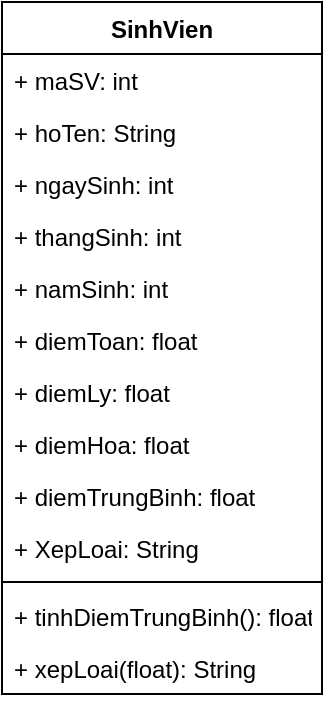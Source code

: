 <mxfile version="20.6.0" type="device" pages="2"><diagram id="xqlx5rSdV3jShpu-CXE1" name="Trang-1"><mxGraphModel dx="1108" dy="450" grid="1" gridSize="10" guides="1" tooltips="1" connect="1" arrows="1" fold="1" page="1" pageScale="1" pageWidth="827" pageHeight="1169" math="0" shadow="0"><root><mxCell id="0"/><mxCell id="1" parent="0"/><mxCell id="If_WKspZGvPWHsForjvY-1" value="SinhVien" style="swimlane;fontStyle=1;align=center;verticalAlign=top;childLayout=stackLayout;horizontal=1;startSize=26;horizontalStack=0;resizeParent=1;resizeParentMax=0;resizeLast=0;collapsible=1;marginBottom=0;" parent="1" vertex="1"><mxGeometry x="310" y="70" width="160" height="346" as="geometry"/></mxCell><mxCell id="If_WKspZGvPWHsForjvY-2" value="+ maSV: int" style="text;strokeColor=none;fillColor=none;align=left;verticalAlign=top;spacingLeft=4;spacingRight=4;overflow=hidden;rotatable=0;points=[[0,0.5],[1,0.5]];portConstraint=eastwest;" parent="If_WKspZGvPWHsForjvY-1" vertex="1"><mxGeometry y="26" width="160" height="26" as="geometry"/></mxCell><mxCell id="URHgHDJQSnap8FjA7Cdq-1" value="+ hoTen: String" style="text;strokeColor=none;fillColor=none;align=left;verticalAlign=top;spacingLeft=4;spacingRight=4;overflow=hidden;rotatable=0;points=[[0,0.5],[1,0.5]];portConstraint=eastwest;" vertex="1" parent="If_WKspZGvPWHsForjvY-1"><mxGeometry y="52" width="160" height="26" as="geometry"/></mxCell><mxCell id="URHgHDJQSnap8FjA7Cdq-2" value="+ ngaySinh: int" style="text;strokeColor=none;fillColor=none;align=left;verticalAlign=top;spacingLeft=4;spacingRight=4;overflow=hidden;rotatable=0;points=[[0,0.5],[1,0.5]];portConstraint=eastwest;" vertex="1" parent="If_WKspZGvPWHsForjvY-1"><mxGeometry y="78" width="160" height="26" as="geometry"/></mxCell><mxCell id="URHgHDJQSnap8FjA7Cdq-3" value="+ thangSinh: int" style="text;strokeColor=none;fillColor=none;align=left;verticalAlign=top;spacingLeft=4;spacingRight=4;overflow=hidden;rotatable=0;points=[[0,0.5],[1,0.5]];portConstraint=eastwest;" vertex="1" parent="If_WKspZGvPWHsForjvY-1"><mxGeometry y="104" width="160" height="26" as="geometry"/></mxCell><mxCell id="URHgHDJQSnap8FjA7Cdq-4" value="+ namSinh: int" style="text;strokeColor=none;fillColor=none;align=left;verticalAlign=top;spacingLeft=4;spacingRight=4;overflow=hidden;rotatable=0;points=[[0,0.5],[1,0.5]];portConstraint=eastwest;" vertex="1" parent="If_WKspZGvPWHsForjvY-1"><mxGeometry y="130" width="160" height="26" as="geometry"/></mxCell><mxCell id="URHgHDJQSnap8FjA7Cdq-5" value="+ diemToan: float" style="text;strokeColor=none;fillColor=none;align=left;verticalAlign=top;spacingLeft=4;spacingRight=4;overflow=hidden;rotatable=0;points=[[0,0.5],[1,0.5]];portConstraint=eastwest;" vertex="1" parent="If_WKspZGvPWHsForjvY-1"><mxGeometry y="156" width="160" height="26" as="geometry"/></mxCell><mxCell id="URHgHDJQSnap8FjA7Cdq-6" value="+ diemLy: float" style="text;strokeColor=none;fillColor=none;align=left;verticalAlign=top;spacingLeft=4;spacingRight=4;overflow=hidden;rotatable=0;points=[[0,0.5],[1,0.5]];portConstraint=eastwest;" vertex="1" parent="If_WKspZGvPWHsForjvY-1"><mxGeometry y="182" width="160" height="26" as="geometry"/></mxCell><mxCell id="URHgHDJQSnap8FjA7Cdq-7" value="+ diemHoa: float" style="text;strokeColor=none;fillColor=none;align=left;verticalAlign=top;spacingLeft=4;spacingRight=4;overflow=hidden;rotatable=0;points=[[0,0.5],[1,0.5]];portConstraint=eastwest;" vertex="1" parent="If_WKspZGvPWHsForjvY-1"><mxGeometry y="208" width="160" height="26" as="geometry"/></mxCell><mxCell id="URHgHDJQSnap8FjA7Cdq-8" value="+ diemTrungBinh: float" style="text;strokeColor=none;fillColor=none;align=left;verticalAlign=top;spacingLeft=4;spacingRight=4;overflow=hidden;rotatable=0;points=[[0,0.5],[1,0.5]];portConstraint=eastwest;" vertex="1" parent="If_WKspZGvPWHsForjvY-1"><mxGeometry y="234" width="160" height="26" as="geometry"/></mxCell><mxCell id="URHgHDJQSnap8FjA7Cdq-9" value="+ XepLoai: String" style="text;strokeColor=none;fillColor=none;align=left;verticalAlign=top;spacingLeft=4;spacingRight=4;overflow=hidden;rotatable=0;points=[[0,0.5],[1,0.5]];portConstraint=eastwest;" vertex="1" parent="If_WKspZGvPWHsForjvY-1"><mxGeometry y="260" width="160" height="26" as="geometry"/></mxCell><mxCell id="If_WKspZGvPWHsForjvY-3" value="" style="line;strokeWidth=1;fillColor=none;align=left;verticalAlign=middle;spacingTop=-1;spacingLeft=3;spacingRight=3;rotatable=0;labelPosition=right;points=[];portConstraint=eastwest;strokeColor=inherit;" parent="If_WKspZGvPWHsForjvY-1" vertex="1"><mxGeometry y="286" width="160" height="8" as="geometry"/></mxCell><mxCell id="If_WKspZGvPWHsForjvY-4" value="+ tinhDiemTrungBinh(): float" style="text;strokeColor=none;fillColor=none;align=left;verticalAlign=top;spacingLeft=4;spacingRight=4;overflow=hidden;rotatable=0;points=[[0,0.5],[1,0.5]];portConstraint=eastwest;" parent="If_WKspZGvPWHsForjvY-1" vertex="1"><mxGeometry y="294" width="160" height="26" as="geometry"/></mxCell><mxCell id="URHgHDJQSnap8FjA7Cdq-11" value="+ xepLoai(float): String" style="text;strokeColor=none;fillColor=none;align=left;verticalAlign=top;spacingLeft=4;spacingRight=4;overflow=hidden;rotatable=0;points=[[0,0.5],[1,0.5]];portConstraint=eastwest;" vertex="1" parent="If_WKspZGvPWHsForjvY-1"><mxGeometry y="320" width="160" height="26" as="geometry"/></mxCell></root></mxGraphModel></diagram><diagram id="zxCAZeeFgrCTGEKGI-i4" name="Trang-2"><mxGraphModel dx="425" dy="449" grid="1" gridSize="10" guides="1" tooltips="1" connect="1" arrows="1" fold="1" page="1" pageScale="1" pageWidth="827" pageHeight="1169" math="0" shadow="0"><root><mxCell id="0"/><mxCell id="1" parent="0"/></root></mxGraphModel></diagram></mxfile>